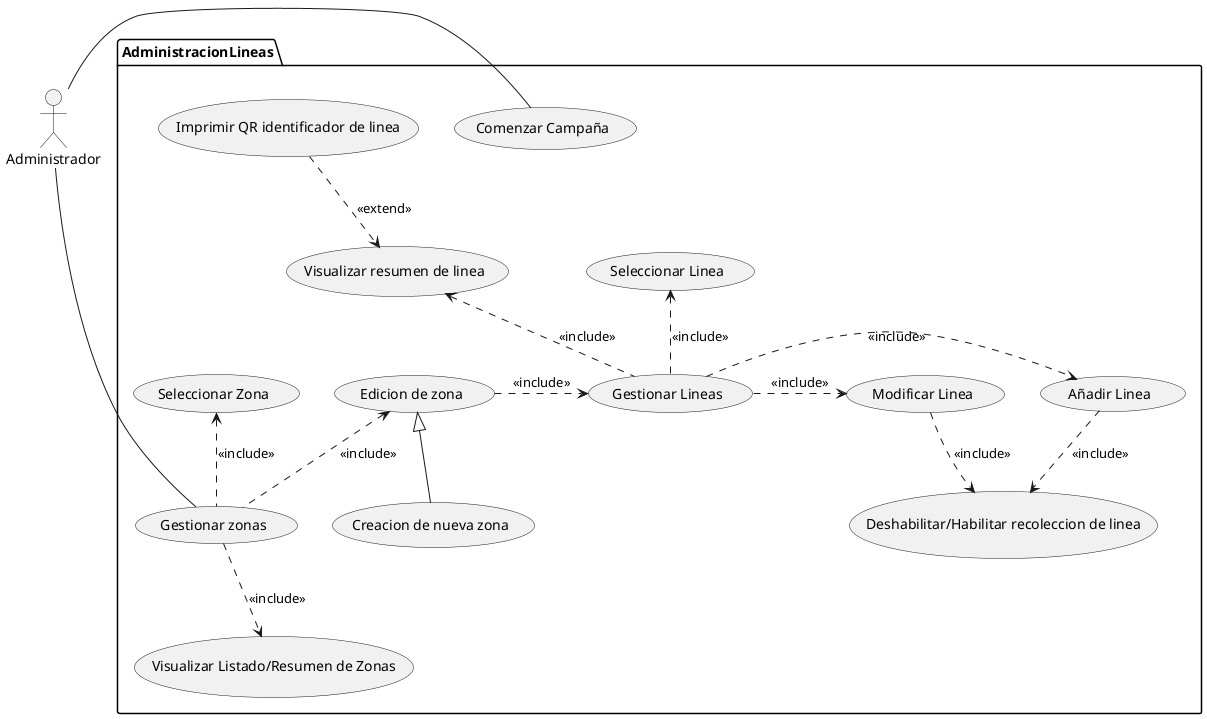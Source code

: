 @startuml Administracion1
' legt to right direction
' :Actor: --> package(Use)
' actor Guest as g

actor Administrador as a


package AdministracionLineas{
    usecase "Gestionar zonas" as GZ
    usecase "Edicion de zona" as EZ
    usecase "Creacion de nueva zona" as CZ
    usecase "Gestionar Lineas" as GL
    usecase "Visualizar Listado/Resumen de Zonas" as RZ
    usecase "Visualizar resumen de linea" as RL
    usecase "Añadir Linea" as AL
    usecase "Modificar Linea" as ML
    usecase "Deshabilitar/Habilitar recoleccion de linea" as DR
    usecase "Seleccionar Zona" as SZ
    usecase "Seleccionar Linea" as SL
    usecase "Imprimir QR identificador de linea" as QR
    usecase "Comenzar Campaña" as CC
}
a -right- GZ
a -right- CC

EZ<..GZ :<<include>>
EZ<|-- CZ

GZ .down-> RZ :<<include>>
GZ .up-> SZ :<<include>>


EZ.>GL :<<include>>
GL .up-> RL :<<include>>
GL .up-> SL :<<include>>
QR .down-> RL :<<extend>>
GL .right-> AL :<<include>>
GL .right-> ML :<<include>>


AL .down-> DR :<<include>>
ML .down-> DR :<<include>>


@enduml